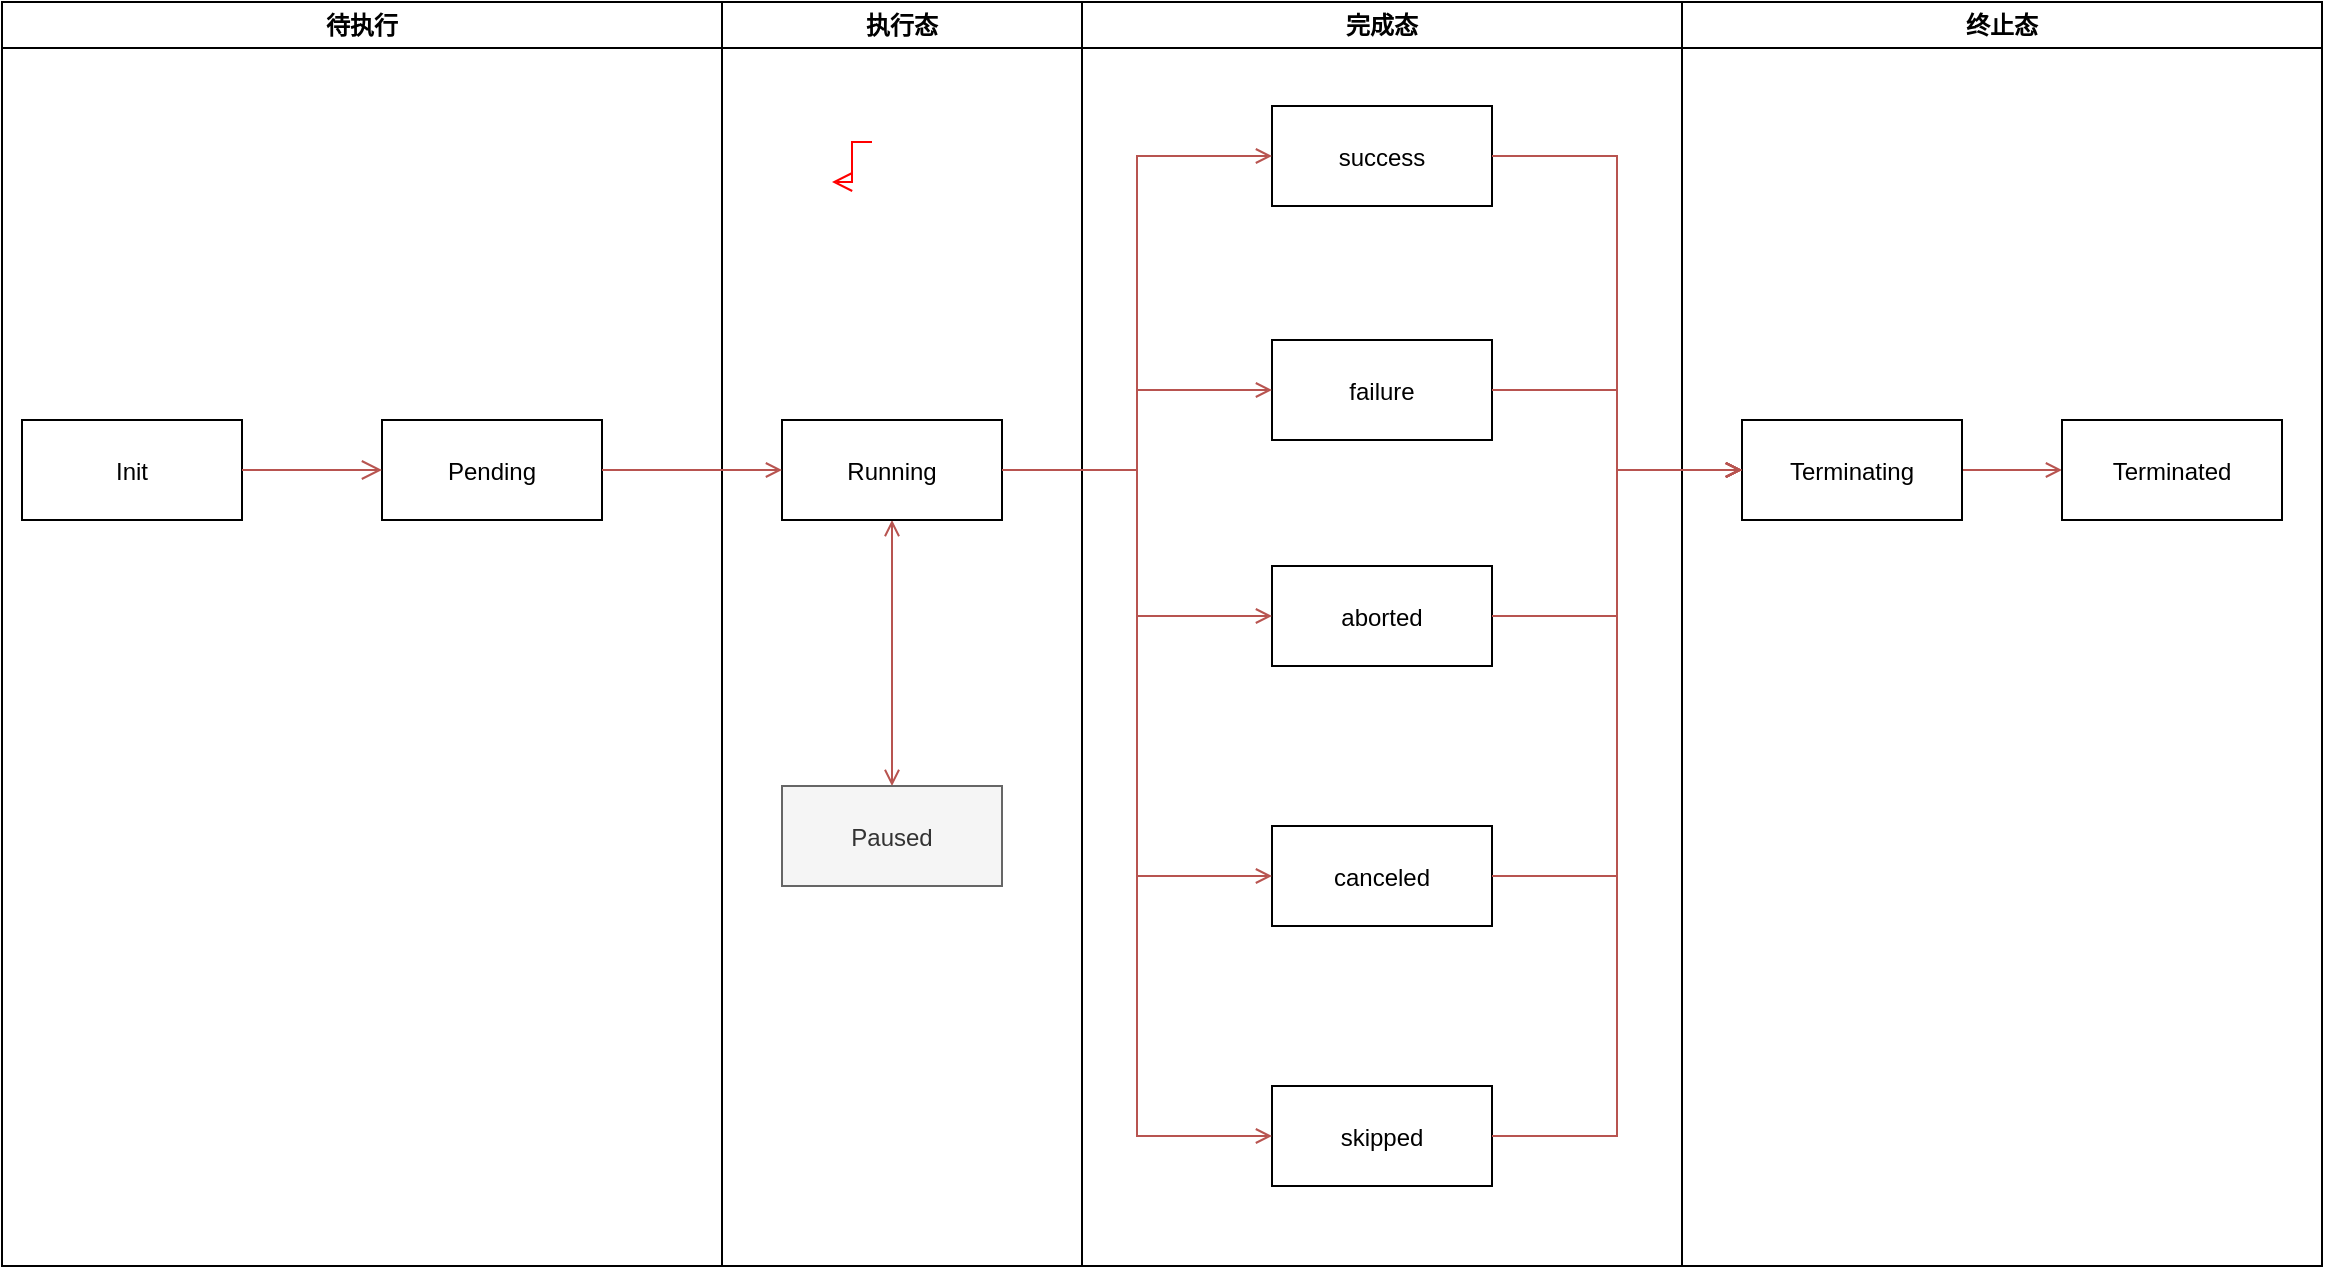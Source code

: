 <mxfile version="24.4.0" type="github">
  <diagram name="Page-1" id="e7e014a7-5840-1c2e-5031-d8a46d1fe8dd">
    <mxGraphModel dx="1408" dy="676" grid="1" gridSize="10" guides="1" tooltips="1" connect="1" arrows="1" fold="1" page="1" pageScale="1" pageWidth="1169" pageHeight="826" background="none" math="0" shadow="0">
      <root>
        <mxCell id="0" />
        <mxCell id="1" parent="0" />
        <mxCell id="2" value="待执行" style="swimlane;whiteSpace=wrap" parent="1" vertex="1">
          <mxGeometry y="128" width="360" height="632" as="geometry" />
        </mxCell>
        <mxCell id="10" value="Pending" style="" parent="2" vertex="1">
          <mxGeometry x="190" y="209" width="110" height="50" as="geometry" />
        </mxCell>
        <mxCell id="IsNljcrBX8zVi-yIAinM-92" value="Init" style="" vertex="1" parent="2">
          <mxGeometry x="10" y="209" width="110" height="50" as="geometry" />
        </mxCell>
        <mxCell id="3" value="执行态" style="swimlane;whiteSpace=wrap" parent="1" vertex="1">
          <mxGeometry x="360" y="128" width="180" height="632" as="geometry" />
        </mxCell>
        <mxCell id="14" value="" style="edgeStyle=elbowEdgeStyle;elbow=horizontal;verticalAlign=bottom;endArrow=open;endSize=8;strokeColor=#FF0000;endFill=1;rounded=0" parent="3" target="15" edge="1">
          <mxGeometry x="40" y="20" as="geometry">
            <mxPoint x="55" y="90" as="targetPoint" />
            <mxPoint x="75" y="70" as="sourcePoint" />
          </mxGeometry>
        </mxCell>
        <mxCell id="17" value="" style="endArrow=open;strokeColor=#FF0000;endFill=1;rounded=0" parent="3" target="16" edge="1">
          <mxGeometry relative="1" as="geometry">
            <mxPoint x="75" y="160" as="sourcePoint" />
          </mxGeometry>
        </mxCell>
        <mxCell id="24" value="" style="endArrow=open;strokeColor=#FF0000;endFill=1;rounded=0" parent="3" source="16" edge="1">
          <mxGeometry relative="1" as="geometry">
            <mxPoint x="150" y="245" as="targetPoint" />
          </mxGeometry>
        </mxCell>
        <mxCell id="IsNljcrBX8zVi-yIAinM-94" style="edgeStyle=orthogonalEdgeStyle;rounded=0;orthogonalLoop=1;jettySize=auto;html=1;fillColor=#f8cecc;strokeColor=#b85450;endArrow=open;endFill=0;startArrow=open;startFill=0;" edge="1" parent="3" source="18" target="IsNljcrBX8zVi-yIAinM-93">
          <mxGeometry relative="1" as="geometry" />
        </mxCell>
        <mxCell id="18" value="Running" style="" parent="3" vertex="1">
          <mxGeometry x="30" y="209" width="110" height="50" as="geometry" />
        </mxCell>
        <mxCell id="IsNljcrBX8zVi-yIAinM-93" value="Paused" style="fillColor=#f5f5f5;fontColor=#333333;strokeColor=#666666;" vertex="1" parent="3">
          <mxGeometry x="30" y="392" width="110" height="50" as="geometry" />
        </mxCell>
        <mxCell id="4" value="完成态" style="swimlane;whiteSpace=wrap" parent="1" vertex="1">
          <mxGeometry x="540" y="128" width="300" height="632" as="geometry" />
        </mxCell>
        <mxCell id="33" value="success" style="" parent="4" vertex="1">
          <mxGeometry x="95" y="52" width="110" height="50" as="geometry" />
        </mxCell>
        <mxCell id="IsNljcrBX8zVi-yIAinM-41" value="failure" style="" vertex="1" parent="4">
          <mxGeometry x="95" y="169" width="110" height="50" as="geometry" />
        </mxCell>
        <mxCell id="IsNljcrBX8zVi-yIAinM-42" value="aborted" style="" vertex="1" parent="4">
          <mxGeometry x="95" y="282" width="110" height="50" as="geometry" />
        </mxCell>
        <mxCell id="IsNljcrBX8zVi-yIAinM-46" value="canceled" style="" vertex="1" parent="4">
          <mxGeometry x="95" y="412" width="110" height="50" as="geometry" />
        </mxCell>
        <mxCell id="IsNljcrBX8zVi-yIAinM-98" value="skipped" style="" vertex="1" parent="4">
          <mxGeometry x="95" y="542" width="110" height="50" as="geometry" />
        </mxCell>
        <mxCell id="IsNljcrBX8zVi-yIAinM-63" value="终止态" style="swimlane;whiteSpace=wrap" vertex="1" parent="1">
          <mxGeometry x="840" y="128" width="320" height="632" as="geometry" />
        </mxCell>
        <mxCell id="IsNljcrBX8zVi-yIAinM-65" value="" style="endArrow=open;strokeColor=#FF0000;endFill=1;rounded=0" edge="1" parent="IsNljcrBX8zVi-yIAinM-63">
          <mxGeometry relative="1" as="geometry">
            <mxPoint x="75" y="160" as="sourcePoint" />
          </mxGeometry>
        </mxCell>
        <mxCell id="IsNljcrBX8zVi-yIAinM-66" value="" style="endArrow=open;strokeColor=#FF0000;endFill=1;rounded=0" edge="1" parent="IsNljcrBX8zVi-yIAinM-63">
          <mxGeometry relative="1" as="geometry">
            <mxPoint x="150" y="245" as="targetPoint" />
          </mxGeometry>
        </mxCell>
        <mxCell id="IsNljcrBX8zVi-yIAinM-97" style="edgeStyle=orthogonalEdgeStyle;rounded=0;orthogonalLoop=1;jettySize=auto;html=1;entryX=0;entryY=0.5;entryDx=0;entryDy=0;fillColor=#f8cecc;strokeColor=#b85450;endArrow=open;endFill=0;" edge="1" parent="IsNljcrBX8zVi-yIAinM-63" source="IsNljcrBX8zVi-yIAinM-67" target="IsNljcrBX8zVi-yIAinM-96">
          <mxGeometry relative="1" as="geometry" />
        </mxCell>
        <mxCell id="IsNljcrBX8zVi-yIAinM-67" value="Terminating" style="" vertex="1" parent="IsNljcrBX8zVi-yIAinM-63">
          <mxGeometry x="30" y="209" width="110" height="50" as="geometry" />
        </mxCell>
        <mxCell id="IsNljcrBX8zVi-yIAinM-96" value="Terminated" style="" vertex="1" parent="IsNljcrBX8zVi-yIAinM-63">
          <mxGeometry x="190" y="209" width="110" height="50" as="geometry" />
        </mxCell>
        <mxCell id="IsNljcrBX8zVi-yIAinM-81" style="edgeStyle=orthogonalEdgeStyle;rounded=0;orthogonalLoop=1;jettySize=auto;html=1;entryX=0;entryY=0.5;entryDx=0;entryDy=0;endArrow=open;endFill=0;fillColor=#f8cecc;strokeColor=#b85450;" edge="1" parent="1" source="33" target="IsNljcrBX8zVi-yIAinM-67">
          <mxGeometry relative="1" as="geometry" />
        </mxCell>
        <mxCell id="IsNljcrBX8zVi-yIAinM-82" style="edgeStyle=orthogonalEdgeStyle;rounded=0;orthogonalLoop=1;jettySize=auto;html=1;entryX=0;entryY=0.5;entryDx=0;entryDy=0;fillColor=#f8cecc;strokeColor=#b85450;endArrow=open;endFill=0;" edge="1" parent="1" source="IsNljcrBX8zVi-yIAinM-41" target="IsNljcrBX8zVi-yIAinM-67">
          <mxGeometry relative="1" as="geometry" />
        </mxCell>
        <mxCell id="IsNljcrBX8zVi-yIAinM-84" style="edgeStyle=orthogonalEdgeStyle;rounded=0;orthogonalLoop=1;jettySize=auto;html=1;entryX=0;entryY=0.5;entryDx=0;entryDy=0;endArrow=open;endFill=0;fillColor=#f8cecc;strokeColor=#b85450;" edge="1" parent="1" source="IsNljcrBX8zVi-yIAinM-46" target="IsNljcrBX8zVi-yIAinM-67">
          <mxGeometry relative="1" as="geometry" />
        </mxCell>
        <mxCell id="6" value="" style="edgeStyle=elbowEdgeStyle;elbow=horizontal;verticalAlign=bottom;endArrow=open;endSize=8;strokeColor=#b85450;endFill=1;rounded=0;entryX=0;entryY=0.5;entryDx=0;entryDy=0;fillColor=#f8cecc;" parent="1" target="10" edge="1">
          <mxGeometry x="264.5" y="168" as="geometry">
            <mxPoint x="280" y="122" as="targetPoint" />
            <mxPoint x="120" y="362" as="sourcePoint" />
          </mxGeometry>
        </mxCell>
        <mxCell id="20" value="" style="endArrow=open;strokeColor=#b85450;endFill=1;rounded=0;fillColor=#f8cecc;" parent="1" source="10" target="18" edge="1">
          <mxGeometry relative="1" as="geometry" />
        </mxCell>
        <mxCell id="IsNljcrBX8zVi-yIAinM-85" style="edgeStyle=orthogonalEdgeStyle;rounded=0;orthogonalLoop=1;jettySize=auto;html=1;entryX=0;entryY=0.5;entryDx=0;entryDy=0;fillColor=#f8cecc;strokeColor=#b85450;endArrow=open;endFill=0;" edge="1" parent="1" source="18" target="IsNljcrBX8zVi-yIAinM-41">
          <mxGeometry relative="1" as="geometry" />
        </mxCell>
        <mxCell id="IsNljcrBX8zVi-yIAinM-87" style="edgeStyle=orthogonalEdgeStyle;rounded=0;orthogonalLoop=1;jettySize=auto;html=1;entryX=0;entryY=0.5;entryDx=0;entryDy=0;endArrow=open;endFill=0;fillColor=#f8cecc;strokeColor=#b85450;" edge="1" parent="1" source="18" target="IsNljcrBX8zVi-yIAinM-42">
          <mxGeometry relative="1" as="geometry" />
        </mxCell>
        <mxCell id="IsNljcrBX8zVi-yIAinM-88" style="edgeStyle=orthogonalEdgeStyle;rounded=0;orthogonalLoop=1;jettySize=auto;html=1;entryX=0;entryY=0.5;entryDx=0;entryDy=0;fillColor=#f8cecc;strokeColor=#b85450;endArrow=open;endFill=0;" edge="1" parent="1" source="18" target="IsNljcrBX8zVi-yIAinM-46">
          <mxGeometry relative="1" as="geometry" />
        </mxCell>
        <mxCell id="IsNljcrBX8zVi-yIAinM-90" style="edgeStyle=orthogonalEdgeStyle;rounded=0;orthogonalLoop=1;jettySize=auto;html=1;entryX=0;entryY=0.5;entryDx=0;entryDy=0;fillColor=#f8cecc;strokeColor=#b85450;endArrow=open;endFill=0;" edge="1" parent="1" source="18" target="33">
          <mxGeometry relative="1" as="geometry" />
        </mxCell>
        <mxCell id="IsNljcrBX8zVi-yIAinM-91" style="edgeStyle=orthogonalEdgeStyle;rounded=0;orthogonalLoop=1;jettySize=auto;html=1;entryX=0;entryY=0.5;entryDx=0;entryDy=0;fillColor=#f8cecc;strokeColor=#b85450;endArrow=open;endFill=0;" edge="1" parent="1" source="IsNljcrBX8zVi-yIAinM-42" target="IsNljcrBX8zVi-yIAinM-67">
          <mxGeometry relative="1" as="geometry" />
        </mxCell>
        <mxCell id="IsNljcrBX8zVi-yIAinM-99" style="edgeStyle=orthogonalEdgeStyle;rounded=0;orthogonalLoop=1;jettySize=auto;html=1;entryX=0;entryY=0.5;entryDx=0;entryDy=0;fillColor=#f8cecc;strokeColor=#b85450;endArrow=open;endFill=0;" edge="1" parent="1" source="18" target="IsNljcrBX8zVi-yIAinM-98">
          <mxGeometry relative="1" as="geometry" />
        </mxCell>
        <mxCell id="IsNljcrBX8zVi-yIAinM-100" style="edgeStyle=orthogonalEdgeStyle;rounded=0;orthogonalLoop=1;jettySize=auto;html=1;entryX=0;entryY=0.5;entryDx=0;entryDy=0;fillColor=#f8cecc;strokeColor=#b85450;endArrow=open;endFill=0;" edge="1" parent="1" source="IsNljcrBX8zVi-yIAinM-98" target="IsNljcrBX8zVi-yIAinM-67">
          <mxGeometry relative="1" as="geometry" />
        </mxCell>
      </root>
    </mxGraphModel>
  </diagram>
</mxfile>
